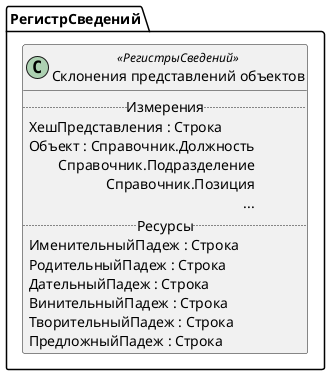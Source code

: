 ﻿@startuml СклоненияПредставленийОбъектов
'!include templates.wsd
'..\include templates.wsd
class РегистрСведений.СклоненияПредставленийОбъектов as "Склонения представлений объектов" <<РегистрыСведений>>
{
..Измерения..
ХешПредставления : Строка
Объект : Справочник.Должность\rСправочник.Подразделение\rСправочник.Позиция\r...
..Ресурсы..
ИменительныйПадеж : Строка
РодительныйПадеж : Строка
ДательныйПадеж : Строка
ВинительныйПадеж : Строка
ТворительныйПадеж : Строка
ПредложныйПадеж : Строка
}
@enduml
